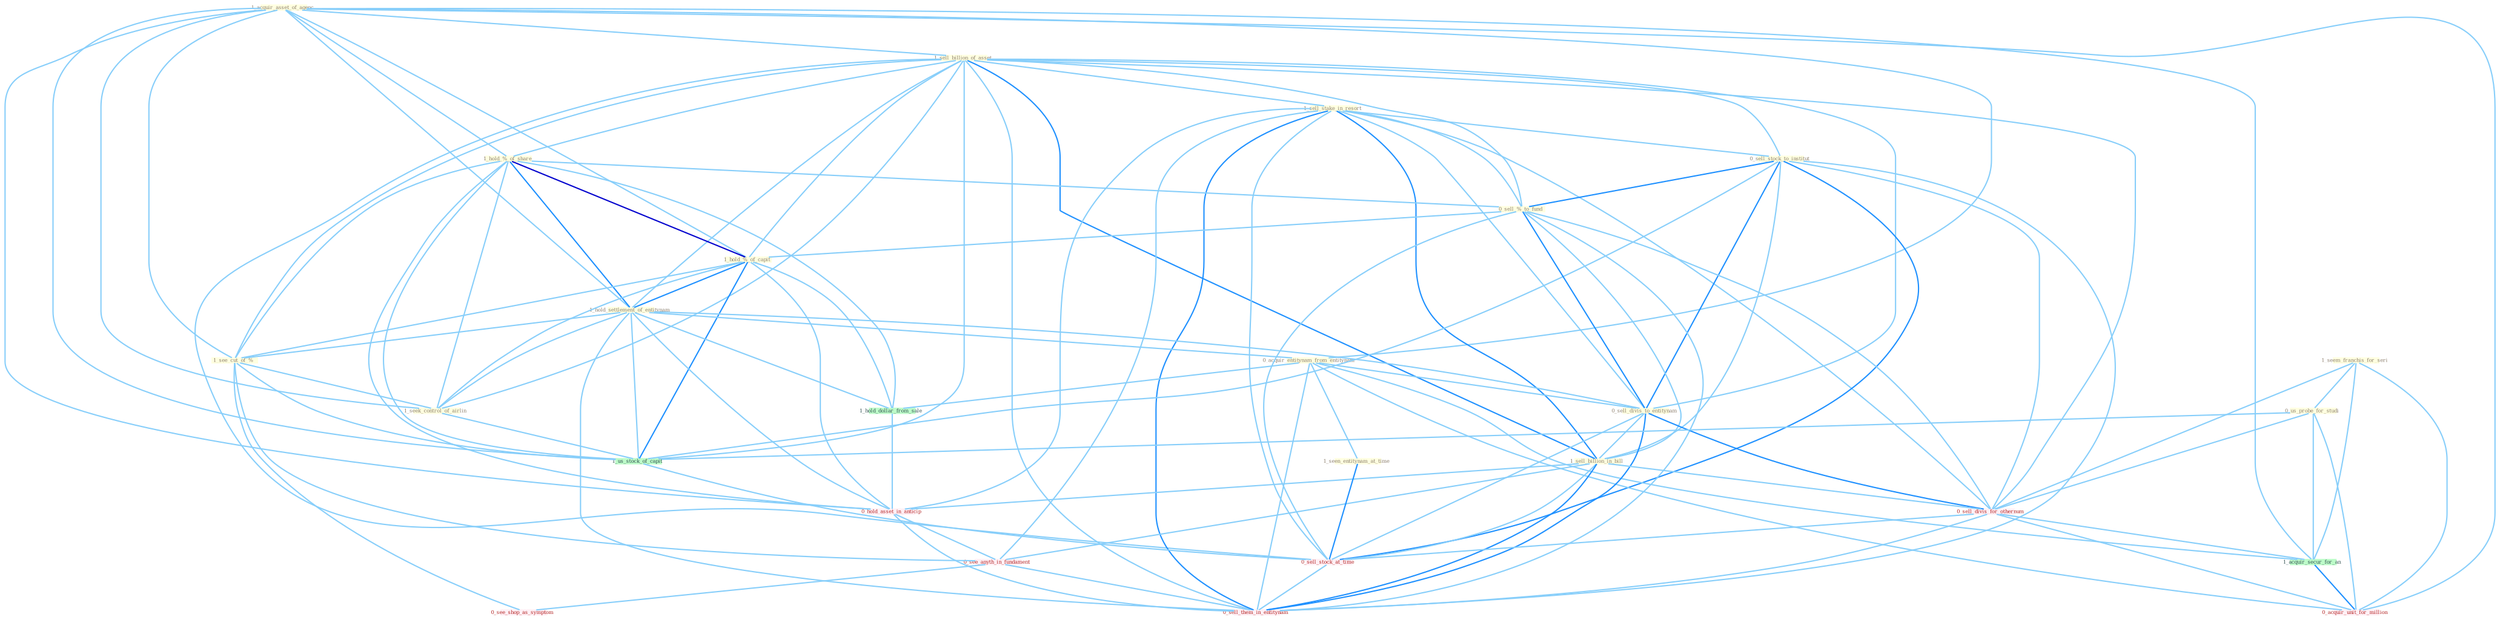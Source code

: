 Graph G{ 
    node
    [shape=polygon,style=filled,width=.5,height=.06,color="#BDFCC9",fixedsize=true,fontsize=4,
    fontcolor="#2f4f4f"];
    {node
    [color="#ffffe0", fontcolor="#8b7d6b"] "1_acquir_asset_of_agenc " "1_sell_billion_of_asset " "1_sell_stake_in_resort " "0_sell_stock_to_institut " "1_hold_%_of_share " "0_sell_%_to_fund " "1_hold_%_of_capit " "1_hold_settlement_of_entitynam " "1_seem_franchis_for_seri " "0_acquir_entitynam_from_entitynam " "1_see_cut_of_% " "1_seek_control_of_airlin " "0_sell_divis_to_entitynam " "0_us_probe_for_studi " "1_sell_billion_in_bill " "1_seen_entitynam_at_time "}
{node [color="#fff0f5", fontcolor="#b22222"] "0_sell_divis_for_othernum " "0_hold_asset_in_anticip " "0_sell_stock_at_time " "0_see_anyth_in_fundament " "0_acquir_unit_for_million " "0_see_shop_as_symptom " "0_sell_them_in_entitynam "}
edge [color="#B0E2FF"];

	"1_acquir_asset_of_agenc " -- "1_sell_billion_of_asset " [w="1", color="#87cefa" ];
	"1_acquir_asset_of_agenc " -- "1_hold_%_of_share " [w="1", color="#87cefa" ];
	"1_acquir_asset_of_agenc " -- "1_hold_%_of_capit " [w="1", color="#87cefa" ];
	"1_acquir_asset_of_agenc " -- "1_hold_settlement_of_entitynam " [w="1", color="#87cefa" ];
	"1_acquir_asset_of_agenc " -- "0_acquir_entitynam_from_entitynam " [w="1", color="#87cefa" ];
	"1_acquir_asset_of_agenc " -- "1_see_cut_of_% " [w="1", color="#87cefa" ];
	"1_acquir_asset_of_agenc " -- "1_seek_control_of_airlin " [w="1", color="#87cefa" ];
	"1_acquir_asset_of_agenc " -- "1_acquir_secur_for_an " [w="1", color="#87cefa" ];
	"1_acquir_asset_of_agenc " -- "1_us_stock_of_capit " [w="1", color="#87cefa" ];
	"1_acquir_asset_of_agenc " -- "0_hold_asset_in_anticip " [w="1", color="#87cefa" ];
	"1_acquir_asset_of_agenc " -- "0_acquir_unit_for_million " [w="1", color="#87cefa" ];
	"1_sell_billion_of_asset " -- "1_sell_stake_in_resort " [w="1", color="#87cefa" ];
	"1_sell_billion_of_asset " -- "0_sell_stock_to_institut " [w="1", color="#87cefa" ];
	"1_sell_billion_of_asset " -- "1_hold_%_of_share " [w="1", color="#87cefa" ];
	"1_sell_billion_of_asset " -- "0_sell_%_to_fund " [w="1", color="#87cefa" ];
	"1_sell_billion_of_asset " -- "1_hold_%_of_capit " [w="1", color="#87cefa" ];
	"1_sell_billion_of_asset " -- "1_hold_settlement_of_entitynam " [w="1", color="#87cefa" ];
	"1_sell_billion_of_asset " -- "1_see_cut_of_% " [w="1", color="#87cefa" ];
	"1_sell_billion_of_asset " -- "1_seek_control_of_airlin " [w="1", color="#87cefa" ];
	"1_sell_billion_of_asset " -- "0_sell_divis_to_entitynam " [w="1", color="#87cefa" ];
	"1_sell_billion_of_asset " -- "1_sell_billion_in_bill " [w="2", color="#1e90ff" , len=0.8];
	"1_sell_billion_of_asset " -- "0_sell_divis_for_othernum " [w="1", color="#87cefa" ];
	"1_sell_billion_of_asset " -- "1_us_stock_of_capit " [w="1", color="#87cefa" ];
	"1_sell_billion_of_asset " -- "0_sell_stock_at_time " [w="1", color="#87cefa" ];
	"1_sell_billion_of_asset " -- "0_sell_them_in_entitynam " [w="1", color="#87cefa" ];
	"1_sell_stake_in_resort " -- "0_sell_stock_to_institut " [w="1", color="#87cefa" ];
	"1_sell_stake_in_resort " -- "0_sell_%_to_fund " [w="1", color="#87cefa" ];
	"1_sell_stake_in_resort " -- "0_sell_divis_to_entitynam " [w="1", color="#87cefa" ];
	"1_sell_stake_in_resort " -- "1_sell_billion_in_bill " [w="2", color="#1e90ff" , len=0.8];
	"1_sell_stake_in_resort " -- "0_sell_divis_for_othernum " [w="1", color="#87cefa" ];
	"1_sell_stake_in_resort " -- "0_hold_asset_in_anticip " [w="1", color="#87cefa" ];
	"1_sell_stake_in_resort " -- "0_sell_stock_at_time " [w="1", color="#87cefa" ];
	"1_sell_stake_in_resort " -- "0_see_anyth_in_fundament " [w="1", color="#87cefa" ];
	"1_sell_stake_in_resort " -- "0_sell_them_in_entitynam " [w="2", color="#1e90ff" , len=0.8];
	"0_sell_stock_to_institut " -- "0_sell_%_to_fund " [w="2", color="#1e90ff" , len=0.8];
	"0_sell_stock_to_institut " -- "0_sell_divis_to_entitynam " [w="2", color="#1e90ff" , len=0.8];
	"0_sell_stock_to_institut " -- "1_sell_billion_in_bill " [w="1", color="#87cefa" ];
	"0_sell_stock_to_institut " -- "0_sell_divis_for_othernum " [w="1", color="#87cefa" ];
	"0_sell_stock_to_institut " -- "1_us_stock_of_capit " [w="1", color="#87cefa" ];
	"0_sell_stock_to_institut " -- "0_sell_stock_at_time " [w="2", color="#1e90ff" , len=0.8];
	"0_sell_stock_to_institut " -- "0_sell_them_in_entitynam " [w="1", color="#87cefa" ];
	"1_hold_%_of_share " -- "0_sell_%_to_fund " [w="1", color="#87cefa" ];
	"1_hold_%_of_share " -- "1_hold_%_of_capit " [w="3", color="#0000cd" , len=0.6];
	"1_hold_%_of_share " -- "1_hold_settlement_of_entitynam " [w="2", color="#1e90ff" , len=0.8];
	"1_hold_%_of_share " -- "1_see_cut_of_% " [w="1", color="#87cefa" ];
	"1_hold_%_of_share " -- "1_seek_control_of_airlin " [w="1", color="#87cefa" ];
	"1_hold_%_of_share " -- "1_us_stock_of_capit " [w="1", color="#87cefa" ];
	"1_hold_%_of_share " -- "1_hold_dollar_from_sale " [w="1", color="#87cefa" ];
	"1_hold_%_of_share " -- "0_hold_asset_in_anticip " [w="1", color="#87cefa" ];
	"0_sell_%_to_fund " -- "1_hold_%_of_capit " [w="1", color="#87cefa" ];
	"0_sell_%_to_fund " -- "0_sell_divis_to_entitynam " [w="2", color="#1e90ff" , len=0.8];
	"0_sell_%_to_fund " -- "1_sell_billion_in_bill " [w="1", color="#87cefa" ];
	"0_sell_%_to_fund " -- "0_sell_divis_for_othernum " [w="1", color="#87cefa" ];
	"0_sell_%_to_fund " -- "0_sell_stock_at_time " [w="1", color="#87cefa" ];
	"0_sell_%_to_fund " -- "0_sell_them_in_entitynam " [w="1", color="#87cefa" ];
	"1_hold_%_of_capit " -- "1_hold_settlement_of_entitynam " [w="2", color="#1e90ff" , len=0.8];
	"1_hold_%_of_capit " -- "1_see_cut_of_% " [w="1", color="#87cefa" ];
	"1_hold_%_of_capit " -- "1_seek_control_of_airlin " [w="1", color="#87cefa" ];
	"1_hold_%_of_capit " -- "1_us_stock_of_capit " [w="2", color="#1e90ff" , len=0.8];
	"1_hold_%_of_capit " -- "1_hold_dollar_from_sale " [w="1", color="#87cefa" ];
	"1_hold_%_of_capit " -- "0_hold_asset_in_anticip " [w="1", color="#87cefa" ];
	"1_hold_settlement_of_entitynam " -- "0_acquir_entitynam_from_entitynam " [w="1", color="#87cefa" ];
	"1_hold_settlement_of_entitynam " -- "1_see_cut_of_% " [w="1", color="#87cefa" ];
	"1_hold_settlement_of_entitynam " -- "1_seek_control_of_airlin " [w="1", color="#87cefa" ];
	"1_hold_settlement_of_entitynam " -- "0_sell_divis_to_entitynam " [w="1", color="#87cefa" ];
	"1_hold_settlement_of_entitynam " -- "1_us_stock_of_capit " [w="1", color="#87cefa" ];
	"1_hold_settlement_of_entitynam " -- "1_hold_dollar_from_sale " [w="1", color="#87cefa" ];
	"1_hold_settlement_of_entitynam " -- "0_hold_asset_in_anticip " [w="1", color="#87cefa" ];
	"1_hold_settlement_of_entitynam " -- "0_sell_them_in_entitynam " [w="1", color="#87cefa" ];
	"1_seem_franchis_for_seri " -- "0_us_probe_for_studi " [w="1", color="#87cefa" ];
	"1_seem_franchis_for_seri " -- "0_sell_divis_for_othernum " [w="1", color="#87cefa" ];
	"1_seem_franchis_for_seri " -- "1_acquir_secur_for_an " [w="1", color="#87cefa" ];
	"1_seem_franchis_for_seri " -- "0_acquir_unit_for_million " [w="1", color="#87cefa" ];
	"0_acquir_entitynam_from_entitynam " -- "0_sell_divis_to_entitynam " [w="1", color="#87cefa" ];
	"0_acquir_entitynam_from_entitynam " -- "1_seen_entitynam_at_time " [w="1", color="#87cefa" ];
	"0_acquir_entitynam_from_entitynam " -- "1_acquir_secur_for_an " [w="1", color="#87cefa" ];
	"0_acquir_entitynam_from_entitynam " -- "1_hold_dollar_from_sale " [w="1", color="#87cefa" ];
	"0_acquir_entitynam_from_entitynam " -- "0_acquir_unit_for_million " [w="1", color="#87cefa" ];
	"0_acquir_entitynam_from_entitynam " -- "0_sell_them_in_entitynam " [w="1", color="#87cefa" ];
	"1_see_cut_of_% " -- "1_seek_control_of_airlin " [w="1", color="#87cefa" ];
	"1_see_cut_of_% " -- "1_us_stock_of_capit " [w="1", color="#87cefa" ];
	"1_see_cut_of_% " -- "0_see_anyth_in_fundament " [w="1", color="#87cefa" ];
	"1_see_cut_of_% " -- "0_see_shop_as_symptom " [w="1", color="#87cefa" ];
	"1_seek_control_of_airlin " -- "1_us_stock_of_capit " [w="1", color="#87cefa" ];
	"0_sell_divis_to_entitynam " -- "1_sell_billion_in_bill " [w="1", color="#87cefa" ];
	"0_sell_divis_to_entitynam " -- "0_sell_divis_for_othernum " [w="2", color="#1e90ff" , len=0.8];
	"0_sell_divis_to_entitynam " -- "0_sell_stock_at_time " [w="1", color="#87cefa" ];
	"0_sell_divis_to_entitynam " -- "0_sell_them_in_entitynam " [w="2", color="#1e90ff" , len=0.8];
	"0_us_probe_for_studi " -- "0_sell_divis_for_othernum " [w="1", color="#87cefa" ];
	"0_us_probe_for_studi " -- "1_acquir_secur_for_an " [w="1", color="#87cefa" ];
	"0_us_probe_for_studi " -- "1_us_stock_of_capit " [w="1", color="#87cefa" ];
	"0_us_probe_for_studi " -- "0_acquir_unit_for_million " [w="1", color="#87cefa" ];
	"1_sell_billion_in_bill " -- "0_sell_divis_for_othernum " [w="1", color="#87cefa" ];
	"1_sell_billion_in_bill " -- "0_hold_asset_in_anticip " [w="1", color="#87cefa" ];
	"1_sell_billion_in_bill " -- "0_sell_stock_at_time " [w="1", color="#87cefa" ];
	"1_sell_billion_in_bill " -- "0_see_anyth_in_fundament " [w="1", color="#87cefa" ];
	"1_sell_billion_in_bill " -- "0_sell_them_in_entitynam " [w="2", color="#1e90ff" , len=0.8];
	"1_seen_entitynam_at_time " -- "0_sell_stock_at_time " [w="2", color="#1e90ff" , len=0.8];
	"0_sell_divis_for_othernum " -- "1_acquir_secur_for_an " [w="1", color="#87cefa" ];
	"0_sell_divis_for_othernum " -- "0_sell_stock_at_time " [w="1", color="#87cefa" ];
	"0_sell_divis_for_othernum " -- "0_acquir_unit_for_million " [w="1", color="#87cefa" ];
	"0_sell_divis_for_othernum " -- "0_sell_them_in_entitynam " [w="1", color="#87cefa" ];
	"1_acquir_secur_for_an " -- "0_acquir_unit_for_million " [w="2", color="#1e90ff" , len=0.8];
	"1_us_stock_of_capit " -- "0_sell_stock_at_time " [w="1", color="#87cefa" ];
	"1_hold_dollar_from_sale " -- "0_hold_asset_in_anticip " [w="1", color="#87cefa" ];
	"0_hold_asset_in_anticip " -- "0_see_anyth_in_fundament " [w="1", color="#87cefa" ];
	"0_hold_asset_in_anticip " -- "0_sell_them_in_entitynam " [w="1", color="#87cefa" ];
	"0_sell_stock_at_time " -- "0_sell_them_in_entitynam " [w="1", color="#87cefa" ];
	"0_see_anyth_in_fundament " -- "0_see_shop_as_symptom " [w="1", color="#87cefa" ];
	"0_see_anyth_in_fundament " -- "0_sell_them_in_entitynam " [w="1", color="#87cefa" ];
}